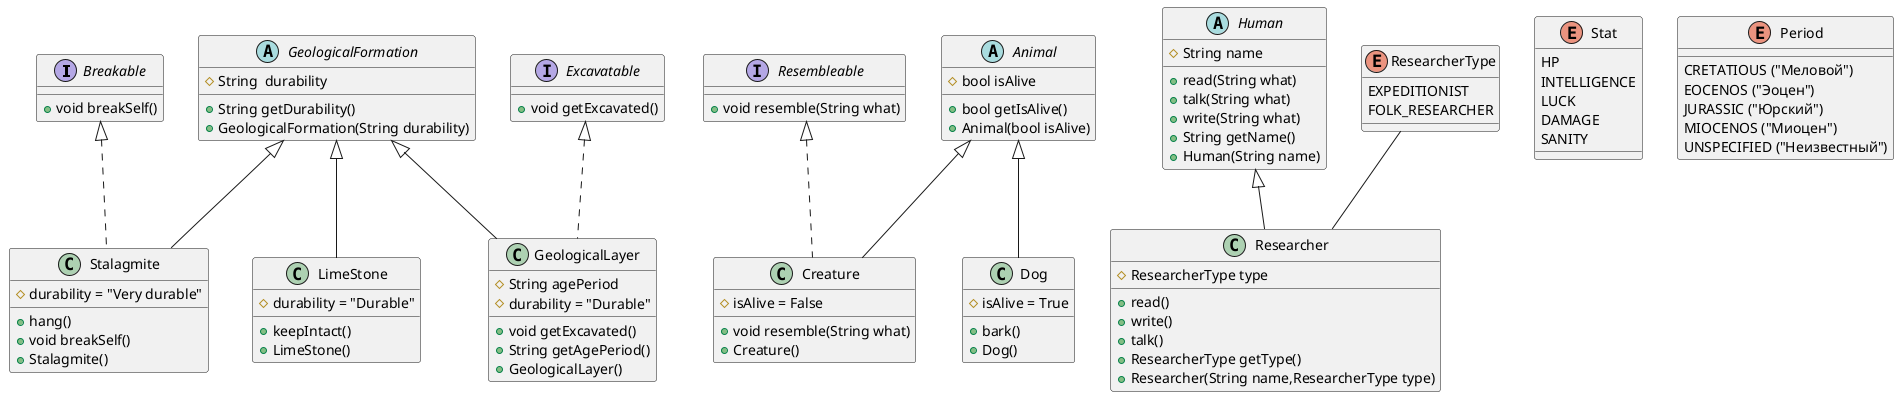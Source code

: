 @startuml

interface Breakable{
    + void breakSelf()
}
interface Resembleable{
    + void resemble(String what)
}
interface Excavatable{
    + void getExcavated()
}

abstract class Human{
     # String name
     + read(String what)
     + talk(String what)
     + write(String what)
     + String getName()
     + Human(String name)
}
abstract class GeologicalFormation{
    # String  durability
    + String getDurability()
    + GeologicalFormation(String durability)
}
abstract class Animal{
    # bool isAlive
    + bool getIsAlive()
    + Animal(bool isAlive)
}

enum Stat{
    HP
    INTELLIGENCE
    LUCK
    DAMAGE
    SANITY
}
enum Period{
    CRETATIOUS ("Меловой")
    EOCENOS ("Эоцен")
    JURASSIC ("Юрский")
    MIOCENOS ("Миоцен")
    UNSPECIFIED ("Неизвестный")
}
enum ResearcherType{
    EXPEDITIONIST
    FOLK_RESEARCHER
}
ResearcherType -- Researcher
class Researcher extends Human{
    # ResearcherType type
    + read()
    + write()
    + talk()
    + ResearcherType getType()
    + Researcher(String name,ResearcherType type)
}
class Creature extends Animal implements Resembleable{
    # isAlive = False
    + void resemble(String what)
    + Creature()
}
class Dog extends Animal{
    # isAlive = True
    + bark()
    + Dog()
}
class GeologicalLayer extends GeologicalFormation implements Excavatable{
    # String agePeriod
    #durability = "Durable"
    + void getExcavated()
    + String getAgePeriod()
    + GeologicalLayer()
}
class Stalagmite extends GeologicalFormation implements Breakable{
    # durability = "Very durable"
    + hang()
    + void breakSelf()
    + Stalagmite()
}
class LimeStone extends GeologicalFormation{
    # durability = "Durable"
    + keepIntact()
    + LimeStone()
}
@enduml